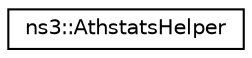 digraph "Graphical Class Hierarchy"
{
 // LATEX_PDF_SIZE
  edge [fontname="Helvetica",fontsize="10",labelfontname="Helvetica",labelfontsize="10"];
  node [fontname="Helvetica",fontsize="10",shape=record];
  rankdir="LR";
  Node0 [label="ns3::AthstatsHelper",height=0.2,width=0.4,color="black", fillcolor="white", style="filled",URL="$classns3_1_1_athstats_helper.html",tooltip="create AthstatsWifiTraceSink instances and connect them to wifi devices"];
}
